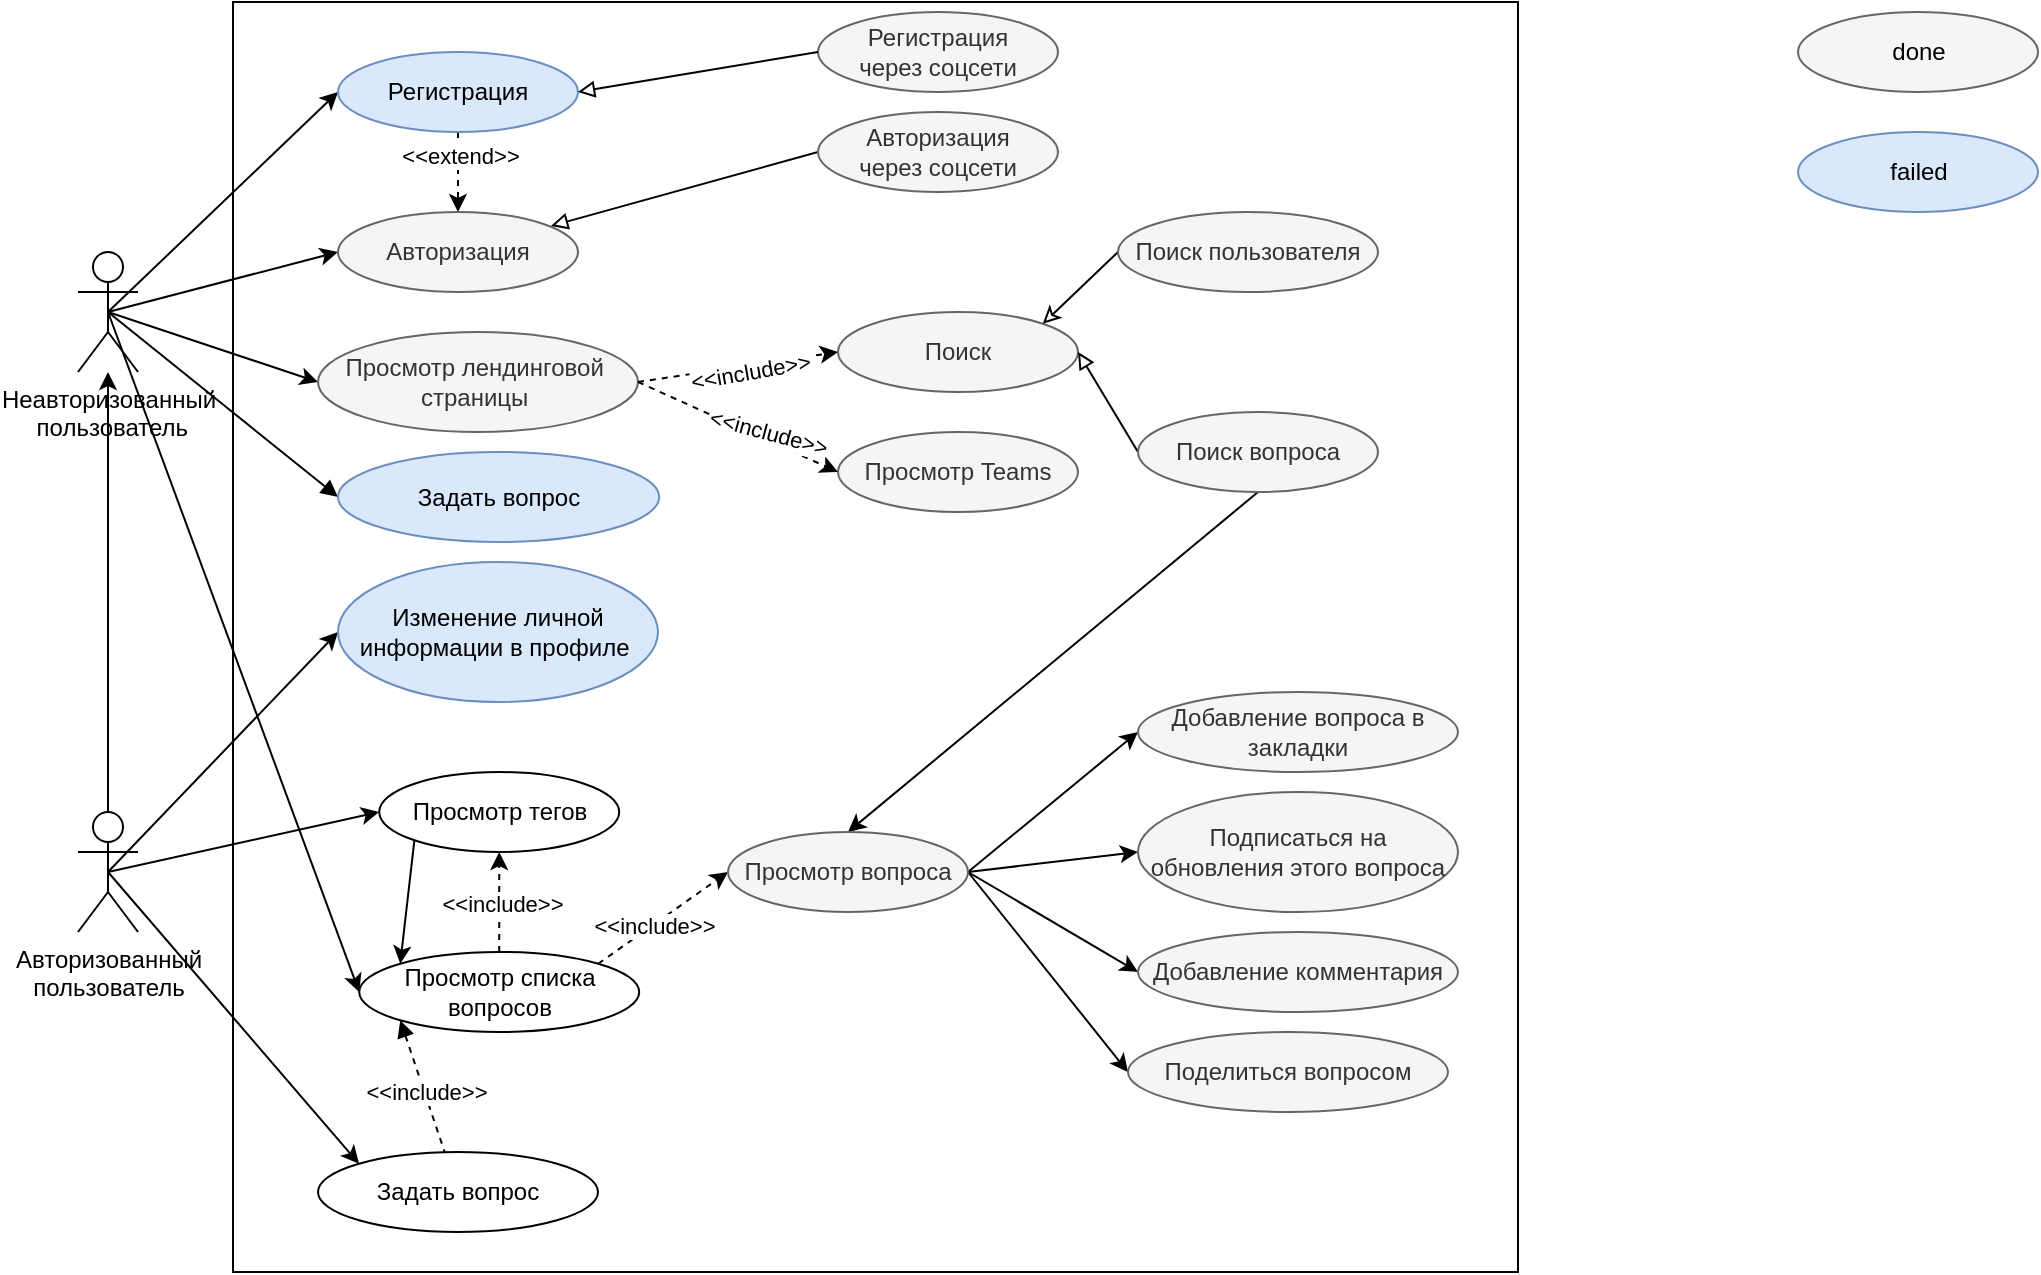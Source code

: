 <mxfile version="13.7.9" type="embed" pages="2"><diagram id="sjHFSZAq-qD-e2AMmJLt" name="stackoverflow"><mxGraphModel dx="974" dy="453" grid="1" gridSize="10" guides="1" tooltips="1" connect="1" arrows="1" fold="1" page="1" pageScale="1" pageWidth="827" pageHeight="1169" math="0" shadow="0"><root><mxCell id="0"/><mxCell id="1" parent="0"/><mxCell id="4POMTwVUu1c4IAqobImk-89" value="" style="rounded=0;whiteSpace=wrap;html=1;fontColor=#000000;" parent="1" vertex="1"><mxGeometry x="137.5" y="15" width="642.5" height="635" as="geometry"/></mxCell><mxCell id="4POMTwVUu1c4IAqobImk-11" style="rounded=0;orthogonalLoop=1;jettySize=auto;html=1;exitX=0.5;exitY=0.5;exitDx=0;exitDy=0;exitPerimeter=0;entryX=0;entryY=0.5;entryDx=0;entryDy=0;endArrow=classic;endFill=1;" parent="1" source="4POMTwVUu1c4IAqobImk-1" target="4POMTwVUu1c4IAqobImk-6" edge="1"><mxGeometry relative="1" as="geometry"/></mxCell><mxCell id="4POMTwVUu1c4IAqobImk-18" style="edgeStyle=none;rounded=0;orthogonalLoop=1;jettySize=auto;html=1;exitX=0.5;exitY=0.5;exitDx=0;exitDy=0;exitPerimeter=0;entryX=0;entryY=0.5;entryDx=0;entryDy=0;endArrow=classic;endFill=1;" parent="1" source="4POMTwVUu1c4IAqobImk-1" target="4POMTwVUu1c4IAqobImk-12" edge="1"><mxGeometry relative="1" as="geometry"/></mxCell><mxCell id="4POMTwVUu1c4IAqobImk-28" style="edgeStyle=none;rounded=0;orthogonalLoop=1;jettySize=auto;html=1;exitX=0.5;exitY=0.5;exitDx=0;exitDy=0;exitPerimeter=0;entryX=0;entryY=0.5;entryDx=0;entryDy=0;endArrow=classic;endFill=1;" parent="1" source="4POMTwVUu1c4IAqobImk-1" target="4POMTwVUu1c4IAqobImk-19" edge="1"><mxGeometry relative="1" as="geometry"/></mxCell><mxCell id="4POMTwVUu1c4IAqobImk-81" style="edgeStyle=none;rounded=0;orthogonalLoop=1;jettySize=auto;html=1;exitX=0.5;exitY=0.5;exitDx=0;exitDy=0;exitPerimeter=0;entryX=0;entryY=0.5;entryDx=0;entryDy=0;endArrow=block;endFill=1;fontColor=#000000;" parent="1" source="4POMTwVUu1c4IAqobImk-1" target="4POMTwVUu1c4IAqobImk-80" edge="1"><mxGeometry relative="1" as="geometry"/></mxCell><mxCell id="4POMTwVUu1c4IAqobImk-83" style="edgeStyle=none;rounded=0;orthogonalLoop=1;jettySize=auto;html=1;exitX=0.5;exitY=0.5;exitDx=0;exitDy=0;exitPerimeter=0;entryX=0;entryY=0.5;entryDx=0;entryDy=0;startArrow=none;startFill=0;endArrow=classic;endFill=1;fontColor=#000000;" parent="1" source="4POMTwVUu1c4IAqobImk-1" target="4POMTwVUu1c4IAqobImk-58" edge="1"><mxGeometry relative="1" as="geometry"/></mxCell><mxCell id="4POMTwVUu1c4IAqobImk-1" value="Неавторизованный&lt;br&gt;&amp;nbsp;пользователь" style="shape=umlActor;verticalLabelPosition=bottom;verticalAlign=top;html=1;outlineConnect=0;" parent="1" vertex="1"><mxGeometry x="60" y="140" width="30" height="60" as="geometry"/></mxCell><mxCell id="4POMTwVUu1c4IAqobImk-16" style="edgeStyle=none;rounded=0;orthogonalLoop=1;jettySize=auto;html=1;exitX=0.5;exitY=0;exitDx=0;exitDy=0;exitPerimeter=0;endArrow=classic;endFill=1;" parent="1" source="4POMTwVUu1c4IAqobImk-5" target="4POMTwVUu1c4IAqobImk-1" edge="1"><mxGeometry relative="1" as="geometry"/></mxCell><mxCell id="4POMTwVUu1c4IAqobImk-29" style="edgeStyle=none;rounded=0;orthogonalLoop=1;jettySize=auto;html=1;exitX=0.5;exitY=0.5;exitDx=0;exitDy=0;exitPerimeter=0;entryX=0;entryY=0.5;entryDx=0;entryDy=0;endArrow=classic;endFill=1;" parent="1" source="4POMTwVUu1c4IAqobImk-5" target="4POMTwVUu1c4IAqobImk-17" edge="1"><mxGeometry relative="1" as="geometry"/></mxCell><mxCell id="4POMTwVUu1c4IAqobImk-60" style="edgeStyle=none;rounded=0;orthogonalLoop=1;jettySize=auto;html=1;exitX=0.5;exitY=0.5;exitDx=0;exitDy=0;exitPerimeter=0;entryX=0;entryY=0.5;entryDx=0;entryDy=0;endArrow=classic;endFill=1;fontColor=#000000;" parent="1" source="4POMTwVUu1c4IAqobImk-5" target="4POMTwVUu1c4IAqobImk-59" edge="1"><mxGeometry relative="1" as="geometry"/></mxCell><mxCell id="4POMTwVUu1c4IAqobImk-87" style="edgeStyle=none;rounded=0;orthogonalLoop=1;jettySize=auto;html=1;exitX=0.5;exitY=0.5;exitDx=0;exitDy=0;exitPerimeter=0;entryX=0;entryY=0;entryDx=0;entryDy=0;startArrow=none;startFill=0;endArrow=classic;endFill=1;fontColor=#000000;" parent="1" source="4POMTwVUu1c4IAqobImk-5" target="4POMTwVUu1c4IAqobImk-84" edge="1"><mxGeometry relative="1" as="geometry"/></mxCell><mxCell id="4POMTwVUu1c4IAqobImk-5" value="Авторизованный&lt;br&gt;пользователь" style="shape=umlActor;verticalLabelPosition=bottom;verticalAlign=top;html=1;outlineConnect=0;" parent="1" vertex="1"><mxGeometry x="60" y="420" width="30" height="60" as="geometry"/></mxCell><mxCell id="4POMTwVUu1c4IAqobImk-76" style="edgeStyle=none;rounded=0;orthogonalLoop=1;jettySize=auto;html=1;exitX=0.5;exitY=1;exitDx=0;exitDy=0;dashed=1;endArrow=classic;endFill=1;fontColor=#000000;" parent="1" source="4POMTwVUu1c4IAqobImk-6" target="4POMTwVUu1c4IAqobImk-12" edge="1"><mxGeometry relative="1" as="geometry"/></mxCell><mxCell id="4POMTwVUu1c4IAqobImk-77" value="&amp;lt;&amp;lt;extend&amp;gt;&amp;gt;" style="edgeLabel;html=1;align=center;verticalAlign=middle;resizable=0;points=[];fontColor=#000000;" parent="4POMTwVUu1c4IAqobImk-76" vertex="1" connectable="0"><mxGeometry x="-0.4" y="1" relative="1" as="geometry"><mxPoint as="offset"/></mxGeometry></mxCell><mxCell id="4POMTwVUu1c4IAqobImk-6" value="Регистрация" style="ellipse;whiteSpace=wrap;html=1;fillColor=#dae8fc;strokeColor=#6c8ebf;" parent="1" vertex="1"><mxGeometry x="190" y="40" width="120" height="40" as="geometry"/></mxCell><mxCell id="4POMTwVUu1c4IAqobImk-7" value="Регистрация&lt;br&gt;через соцсети" style="ellipse;whiteSpace=wrap;html=1;fillColor=#f5f5f5;strokeColor=#666666;fontColor=#333333;" parent="1" vertex="1"><mxGeometry x="430" y="20" width="120" height="40" as="geometry"/></mxCell><mxCell id="4POMTwVUu1c4IAqobImk-9" value="" style="endArrow=block;html=1;exitX=0;exitY=0.5;exitDx=0;exitDy=0;entryX=1;entryY=0.5;entryDx=0;entryDy=0;endFill=0;" parent="1" source="4POMTwVUu1c4IAqobImk-7" target="4POMTwVUu1c4IAqobImk-6" edge="1"><mxGeometry width="50" height="50" relative="1" as="geometry"><mxPoint x="210" y="190" as="sourcePoint"/><mxPoint x="260" y="140" as="targetPoint"/></mxGeometry></mxCell><mxCell id="4POMTwVUu1c4IAqobImk-12" value="Авторизация" style="ellipse;whiteSpace=wrap;html=1;fillColor=#f5f5f5;strokeColor=#666666;fontColor=#333333;" parent="1" vertex="1"><mxGeometry x="190" y="120" width="120" height="40" as="geometry"/></mxCell><mxCell id="4POMTwVUu1c4IAqobImk-17" value="Изменение личной информации в профиле&amp;nbsp;" style="ellipse;whiteSpace=wrap;html=1;fillColor=#dae8fc;strokeColor=#6c8ebf;" parent="1" vertex="1"><mxGeometry x="190" y="295" width="160" height="70" as="geometry"/></mxCell><mxCell id="4POMTwVUu1c4IAqobImk-19" value="Просмотр лендинговой&amp;nbsp; страницы&amp;nbsp;" style="ellipse;whiteSpace=wrap;html=1;fillColor=#f5f5f5;strokeColor=#666666;fontColor=#333333;" parent="1" vertex="1"><mxGeometry x="180" y="180" width="160" height="50" as="geometry"/></mxCell><mxCell id="4POMTwVUu1c4IAqobImk-21" value="Поиск" style="ellipse;whiteSpace=wrap;html=1;fillColor=#f5f5f5;strokeColor=#666666;fontColor=#333333;" parent="1" vertex="1"><mxGeometry x="440" y="170" width="120" height="40" as="geometry"/></mxCell><mxCell id="4POMTwVUu1c4IAqobImk-22" value="Просмотр Teams" style="ellipse;whiteSpace=wrap;html=1;fillColor=#f5f5f5;strokeColor=#666666;fontColor=#333333;" parent="1" vertex="1"><mxGeometry x="440" y="230" width="120" height="40" as="geometry"/></mxCell><mxCell id="4POMTwVUu1c4IAqobImk-23" value="" style="endArrow=classic;html=1;exitX=1;exitY=0.5;exitDx=0;exitDy=0;entryX=0;entryY=0.5;entryDx=0;entryDy=0;dashed=1;" parent="1" source="4POMTwVUu1c4IAqobImk-19" target="4POMTwVUu1c4IAqobImk-21" edge="1"><mxGeometry width="50" height="50" relative="1" as="geometry"><mxPoint x="450.0" y="140" as="sourcePoint"/><mxPoint x="320.0" y="150" as="targetPoint"/></mxGeometry></mxCell><mxCell id="4POMTwVUu1c4IAqobImk-24" value="&amp;lt;&amp;lt;include&amp;gt;&amp;gt;" style="edgeLabel;html=1;align=center;verticalAlign=middle;resizable=0;points=[];rotation=-10;" parent="4POMTwVUu1c4IAqobImk-23" vertex="1" connectable="0"><mxGeometry x="0.241" y="-1" relative="1" as="geometry"><mxPoint x="-6.67" y="3.28" as="offset"/></mxGeometry></mxCell><mxCell id="4POMTwVUu1c4IAqobImk-26" value="" style="endArrow=classic;html=1;exitX=1;exitY=0.5;exitDx=0;exitDy=0;entryX=0;entryY=0.5;entryDx=0;entryDy=0;dashed=1;" parent="1" source="4POMTwVUu1c4IAqobImk-19" target="4POMTwVUu1c4IAqobImk-22" edge="1"><mxGeometry width="50" height="50" relative="1" as="geometry"><mxPoint x="350" y="215" as="sourcePoint"/><mxPoint x="490.0" y="200" as="targetPoint"/></mxGeometry></mxCell><mxCell id="4POMTwVUu1c4IAqobImk-27" value="&amp;lt;&amp;lt;include&amp;gt;&amp;gt;" style="edgeLabel;html=1;align=center;verticalAlign=middle;resizable=0;points=[];rotation=15;" parent="4POMTwVUu1c4IAqobImk-26" vertex="1" connectable="0"><mxGeometry x="0.241" y="-1" relative="1" as="geometry"><mxPoint x="2.94" y="-4.03" as="offset"/></mxGeometry></mxCell><mxCell id="4POMTwVUu1c4IAqobImk-39" style="edgeStyle=none;rounded=0;orthogonalLoop=1;jettySize=auto;html=1;entryX=0;entryY=0.5;entryDx=0;entryDy=0;endArrow=none;endFill=0;startArrow=block;startFill=0;exitX=1;exitY=0.5;exitDx=0;exitDy=0;" parent="1" source="4POMTwVUu1c4IAqobImk-21" target="4POMTwVUu1c4IAqobImk-36" edge="1"><mxGeometry relative="1" as="geometry"/></mxCell><mxCell id="J-CWVcGuPWgBzy9MHYu1-3" style="edgeStyle=none;rounded=0;orthogonalLoop=1;jettySize=auto;html=1;exitX=0.5;exitY=1;exitDx=0;exitDy=0;entryX=0.5;entryY=0;entryDx=0;entryDy=0;" parent="1" source="4POMTwVUu1c4IAqobImk-36" target="4POMTwVUu1c4IAqobImk-64" edge="1"><mxGeometry relative="1" as="geometry"/></mxCell><mxCell id="4POMTwVUu1c4IAqobImk-36" value="Поиск вопроса" style="ellipse;whiteSpace=wrap;html=1;fillColor=#f5f5f5;strokeColor=#666666;fontColor=#333333;" parent="1" vertex="1"><mxGeometry x="590" y="220" width="120" height="40" as="geometry"/></mxCell><mxCell id="4POMTwVUu1c4IAqobImk-62" style="edgeStyle=none;rounded=0;orthogonalLoop=1;jettySize=auto;html=1;exitX=0.5;exitY=0;exitDx=0;exitDy=0;entryX=0.5;entryY=1;entryDx=0;entryDy=0;endArrow=classic;endFill=1;fontColor=#000000;dashed=1;" parent="1" source="4POMTwVUu1c4IAqobImk-58" target="4POMTwVUu1c4IAqobImk-59" edge="1"><mxGeometry relative="1" as="geometry"/></mxCell><mxCell id="4POMTwVUu1c4IAqobImk-63" value="&amp;lt;&amp;lt;include&amp;gt;&amp;gt;" style="edgeLabel;html=1;align=center;verticalAlign=middle;resizable=0;points=[];fontColor=#000000;" parent="4POMTwVUu1c4IAqobImk-62" vertex="1" connectable="0"><mxGeometry x="-0.025" y="-1" relative="1" as="geometry"><mxPoint as="offset"/></mxGeometry></mxCell><mxCell id="4POMTwVUu1c4IAqobImk-66" style="edgeStyle=none;rounded=0;orthogonalLoop=1;jettySize=auto;html=1;exitX=1;exitY=0;exitDx=0;exitDy=0;entryX=0;entryY=0.5;entryDx=0;entryDy=0;dashed=1;endArrow=classic;endFill=1;fontColor=#000000;" parent="1" source="4POMTwVUu1c4IAqobImk-58" target="4POMTwVUu1c4IAqobImk-64" edge="1"><mxGeometry relative="1" as="geometry"><mxPoint x="395.0" y="360" as="targetPoint"/></mxGeometry></mxCell><mxCell id="4POMTwVUu1c4IAqobImk-67" value="&amp;lt;&amp;lt;include&amp;gt;&amp;gt;" style="edgeLabel;html=1;align=center;verticalAlign=middle;resizable=0;points=[];fontColor=#000000;" parent="4POMTwVUu1c4IAqobImk-66" vertex="1" connectable="0"><mxGeometry x="-0.131" y="-1" relative="1" as="geometry"><mxPoint x="-1" as="offset"/></mxGeometry></mxCell><mxCell id="4POMTwVUu1c4IAqobImk-85" style="edgeStyle=none;rounded=0;orthogonalLoop=1;jettySize=auto;html=1;exitX=0;exitY=1;exitDx=0;exitDy=0;startArrow=block;startFill=1;endArrow=none;endFill=0;fontColor=#000000;dashed=1;" parent="1" source="4POMTwVUu1c4IAqobImk-58" target="4POMTwVUu1c4IAqobImk-84" edge="1"><mxGeometry relative="1" as="geometry"/></mxCell><mxCell id="4POMTwVUu1c4IAqobImk-86" value="&amp;lt;&amp;lt;include&amp;gt;&amp;gt;" style="edgeLabel;html=1;align=center;verticalAlign=middle;resizable=0;points=[];fontColor=#000000;" parent="4POMTwVUu1c4IAqobImk-85" vertex="1" connectable="0"><mxGeometry x="0.095" relative="1" as="geometry"><mxPoint as="offset"/></mxGeometry></mxCell><mxCell id="4POMTwVUu1c4IAqobImk-58" value="Просмотр списка вопросов" style="ellipse;whiteSpace=wrap;html=1;" parent="1" vertex="1"><mxGeometry x="200.61" y="490" width="140" height="40" as="geometry"/></mxCell><mxCell id="4POMTwVUu1c4IAqobImk-79" style="edgeStyle=none;rounded=0;orthogonalLoop=1;jettySize=auto;html=1;exitX=0;exitY=1;exitDx=0;exitDy=0;entryX=0;entryY=0;entryDx=0;entryDy=0;endArrow=classic;endFill=1;fontColor=#000000;" parent="1" source="4POMTwVUu1c4IAqobImk-59" target="4POMTwVUu1c4IAqobImk-58" edge="1"><mxGeometry relative="1" as="geometry"/></mxCell><mxCell id="4POMTwVUu1c4IAqobImk-59" value="Просмотр тегов" style="ellipse;whiteSpace=wrap;html=1;" parent="1" vertex="1"><mxGeometry x="210.61" y="400" width="120" height="40" as="geometry"/></mxCell><mxCell id="4POMTwVUu1c4IAqobImk-73" style="edgeStyle=none;rounded=0;orthogonalLoop=1;jettySize=auto;html=1;exitX=1;exitY=0.5;exitDx=0;exitDy=0;entryX=0;entryY=0.5;entryDx=0;entryDy=0;endArrow=classic;endFill=1;fontColor=#000000;" parent="1" source="4POMTwVUu1c4IAqobImk-64" target="4POMTwVUu1c4IAqobImk-69" edge="1"><mxGeometry relative="1" as="geometry"/></mxCell><mxCell id="4POMTwVUu1c4IAqobImk-74" style="edgeStyle=none;rounded=0;orthogonalLoop=1;jettySize=auto;html=1;exitX=1;exitY=0.5;exitDx=0;exitDy=0;entryX=0;entryY=0.5;entryDx=0;entryDy=0;endArrow=classic;endFill=1;fontColor=#000000;" parent="1" source="4POMTwVUu1c4IAqobImk-64" target="4POMTwVUu1c4IAqobImk-70" edge="1"><mxGeometry relative="1" as="geometry"/></mxCell><mxCell id="4POMTwVUu1c4IAqobImk-75" style="edgeStyle=none;rounded=0;orthogonalLoop=1;jettySize=auto;html=1;exitX=1;exitY=0.5;exitDx=0;exitDy=0;entryX=0;entryY=0.5;entryDx=0;entryDy=0;endArrow=classic;endFill=1;fontColor=#000000;" parent="1" source="4POMTwVUu1c4IAqobImk-64" target="4POMTwVUu1c4IAqobImk-72" edge="1"><mxGeometry relative="1" as="geometry"/></mxCell><mxCell id="J-CWVcGuPWgBzy9MHYu1-2" style="rounded=0;orthogonalLoop=1;jettySize=auto;html=1;exitX=1;exitY=0.5;exitDx=0;exitDy=0;entryX=0;entryY=0.5;entryDx=0;entryDy=0;" parent="1" source="4POMTwVUu1c4IAqobImk-64" target="J-CWVcGuPWgBzy9MHYu1-1" edge="1"><mxGeometry relative="1" as="geometry"/></mxCell><mxCell id="4POMTwVUu1c4IAqobImk-64" value="Просмотр вопроса" style="ellipse;whiteSpace=wrap;html=1;fillColor=#f5f5f5;strokeColor=#666666;fontColor=#333333;" parent="1" vertex="1"><mxGeometry x="385" y="430" width="120" height="40" as="geometry"/></mxCell><mxCell id="4POMTwVUu1c4IAqobImk-69" value="Добавление вопроса в закладки" style="ellipse;whiteSpace=wrap;html=1;fillColor=#f5f5f5;strokeColor=#666666;fontColor=#333333;" parent="1" vertex="1"><mxGeometry x="590" y="360" width="160" height="40" as="geometry"/></mxCell><mxCell id="4POMTwVUu1c4IAqobImk-70" value="Подписаться на обновления этого вопроса" style="ellipse;whiteSpace=wrap;html=1;fillColor=#f5f5f5;strokeColor=#666666;fontColor=#333333;" parent="1" vertex="1"><mxGeometry x="590" y="410" width="160" height="60" as="geometry"/></mxCell><mxCell id="4POMTwVUu1c4IAqobImk-72" value="Добавление комментария" style="ellipse;whiteSpace=wrap;html=1;strokeColor=#666666;fillColor=#f5f5f5;fontColor=#333333;" parent="1" vertex="1"><mxGeometry x="590" y="480" width="160" height="40" as="geometry"/></mxCell><mxCell id="4POMTwVUu1c4IAqobImk-80" value="Задать вопрос" style="ellipse;whiteSpace=wrap;html=1;fillColor=#dae8fc;strokeColor=#6c8ebf;" parent="1" vertex="1"><mxGeometry x="190" y="240" width="160.61" height="45" as="geometry"/></mxCell><mxCell id="4POMTwVUu1c4IAqobImk-84" value="Задать вопрос" style="ellipse;whiteSpace=wrap;html=1;" parent="1" vertex="1"><mxGeometry x="180" y="590" width="140" height="40" as="geometry"/></mxCell><mxCell id="kNwSGlWI6EoEnuLgUwLV-2" style="rounded=0;orthogonalLoop=1;jettySize=auto;html=1;exitX=0;exitY=0.5;exitDx=0;exitDy=0;entryX=0.888;entryY=0.174;entryDx=0;entryDy=0;entryPerimeter=0;startArrow=none;startFill=0;endArrow=block;endFill=0;" parent="1" source="kNwSGlWI6EoEnuLgUwLV-1" target="4POMTwVUu1c4IAqobImk-12" edge="1"><mxGeometry relative="1" as="geometry"/></mxCell><mxCell id="kNwSGlWI6EoEnuLgUwLV-1" value="Авторизация&lt;br&gt;через соцсети" style="ellipse;whiteSpace=wrap;html=1;fillColor=#f5f5f5;strokeColor=#666666;fontColor=#333333;" parent="1" vertex="1"><mxGeometry x="430" y="70" width="120" height="40" as="geometry"/></mxCell><mxCell id="kNwSGlWI6EoEnuLgUwLV-5" style="edgeStyle=none;rounded=0;orthogonalLoop=1;jettySize=auto;html=1;exitX=0;exitY=0.5;exitDx=0;exitDy=0;entryX=1;entryY=0;entryDx=0;entryDy=0;startArrow=none;startFill=0;endArrow=classic;endFill=0;" parent="1" source="kNwSGlWI6EoEnuLgUwLV-4" target="4POMTwVUu1c4IAqobImk-21" edge="1"><mxGeometry relative="1" as="geometry"/></mxCell><mxCell id="kNwSGlWI6EoEnuLgUwLV-4" value="Поиск пользователя" style="ellipse;whiteSpace=wrap;html=1;fillColor=#f5f5f5;strokeColor=#666666;fontColor=#333333;" parent="1" vertex="1"><mxGeometry x="580" y="120" width="130" height="40" as="geometry"/></mxCell><mxCell id="memHnsQBEg1RkqpKRjYS-1" value="" style="ellipse;whiteSpace=wrap;html=1;fillColor=#f5f5f5;strokeColor=#666666;fontColor=#333333;" parent="1" vertex="1"><mxGeometry x="920" y="20" width="120" height="40" as="geometry"/></mxCell><mxCell id="memHnsQBEg1RkqpKRjYS-4" value="" style="ellipse;whiteSpace=wrap;html=1;fillColor=#dae8fc;strokeColor=#6c8ebf;" parent="1" vertex="1"><mxGeometry x="920" y="80" width="120" height="40" as="geometry"/></mxCell><mxCell id="memHnsQBEg1RkqpKRjYS-5" value="done" style="text;html=1;align=center;verticalAlign=middle;resizable=0;points=[];autosize=1;" parent="1" vertex="1"><mxGeometry x="960" y="30" width="40" height="20" as="geometry"/></mxCell><mxCell id="memHnsQBEg1RkqpKRjYS-6" value="failed" style="text;html=1;align=center;verticalAlign=middle;resizable=0;points=[];autosize=1;" parent="1" vertex="1"><mxGeometry x="960" y="90" width="40" height="20" as="geometry"/></mxCell><mxCell id="J-CWVcGuPWgBzy9MHYu1-1" value="Поделиться вопросом" style="ellipse;whiteSpace=wrap;html=1;fillColor=#f5f5f5;strokeColor=#666666;fontColor=#333333;" parent="1" vertex="1"><mxGeometry x="585" y="530" width="160" height="40" as="geometry"/></mxCell></root></mxGraphModel></diagram><diagram name="booking" id="FFCg5jETaVW25En7gltQ"><mxGraphModel dx="720" dy="585" grid="1" gridSize="10" guides="1" tooltips="1" connect="1" arrows="1" fold="1" page="1" pageScale="1" pageWidth="827" pageHeight="1169" math="0" shadow="0"><root><mxCell id="xoJYTR2tFOuBfvwNBBHp-0"/><mxCell id="xoJYTR2tFOuBfvwNBBHp-1" parent="xoJYTR2tFOuBfvwNBBHp-0"/><mxCell id="xoJYTR2tFOuBfvwNBBHp-91" value="" style="rounded=0;whiteSpace=wrap;html=1;" parent="xoJYTR2tFOuBfvwNBBHp-1" vertex="1"><mxGeometry x="170" y="30" width="800" height="520" as="geometry"/></mxCell><mxCell id="xoJYTR2tFOuBfvwNBBHp-3" style="rounded=0;orthogonalLoop=1;jettySize=auto;html=1;exitX=0.5;exitY=0.5;exitDx=0;exitDy=0;exitPerimeter=0;entryX=0;entryY=0.5;entryDx=0;entryDy=0;endArrow=classic;endFill=1;" parent="xoJYTR2tFOuBfvwNBBHp-1" source="xoJYTR2tFOuBfvwNBBHp-8" target="xoJYTR2tFOuBfvwNBBHp-16" edge="1"><mxGeometry relative="1" as="geometry"/></mxCell><mxCell id="xoJYTR2tFOuBfvwNBBHp-4" style="edgeStyle=none;rounded=0;orthogonalLoop=1;jettySize=auto;html=1;exitX=0.5;exitY=0.5;exitDx=0;exitDy=0;exitPerimeter=0;entryX=0;entryY=0.5;entryDx=0;entryDy=0;endArrow=classic;endFill=1;" parent="xoJYTR2tFOuBfvwNBBHp-1" source="xoJYTR2tFOuBfvwNBBHp-8" target="xoJYTR2tFOuBfvwNBBHp-20" edge="1"><mxGeometry relative="1" as="geometry"/></mxCell><mxCell id="xoJYTR2tFOuBfvwNBBHp-5" style="edgeStyle=none;rounded=0;orthogonalLoop=1;jettySize=auto;html=1;exitX=0.5;exitY=0.5;exitDx=0;exitDy=0;exitPerimeter=0;entryX=0;entryY=0.5;entryDx=0;entryDy=0;endArrow=classic;endFill=1;" parent="xoJYTR2tFOuBfvwNBBHp-1" source="xoJYTR2tFOuBfvwNBBHp-8" target="xoJYTR2tFOuBfvwNBBHp-23" edge="1"><mxGeometry relative="1" as="geometry"/></mxCell><mxCell id="xoJYTR2tFOuBfvwNBBHp-8" value="Неавторизованный&lt;br&gt;&amp;nbsp;пользователь" style="shape=umlActor;verticalLabelPosition=bottom;verticalAlign=top;html=1;outlineConnect=0;" parent="xoJYTR2tFOuBfvwNBBHp-1" vertex="1"><mxGeometry x="60" y="140" width="30" height="60" as="geometry"/></mxCell><mxCell id="xoJYTR2tFOuBfvwNBBHp-9" style="edgeStyle=none;rounded=0;orthogonalLoop=1;jettySize=auto;html=1;exitX=0.5;exitY=0;exitDx=0;exitDy=0;exitPerimeter=0;endArrow=classic;endFill=1;" parent="xoJYTR2tFOuBfvwNBBHp-1" source="xoJYTR2tFOuBfvwNBBHp-13" target="xoJYTR2tFOuBfvwNBBHp-8" edge="1"><mxGeometry relative="1" as="geometry"/></mxCell><mxCell id="xoJYTR2tFOuBfvwNBBHp-10" style="edgeStyle=none;rounded=0;orthogonalLoop=1;jettySize=auto;html=1;exitX=0.5;exitY=0.5;exitDx=0;exitDy=0;exitPerimeter=0;entryX=0;entryY=0.5;entryDx=0;entryDy=0;endArrow=classic;endFill=1;" parent="xoJYTR2tFOuBfvwNBBHp-1" source="xoJYTR2tFOuBfvwNBBHp-13" target="xoJYTR2tFOuBfvwNBBHp-22" edge="1"><mxGeometry relative="1" as="geometry"/></mxCell><mxCell id="xoJYTR2tFOuBfvwNBBHp-11" style="edgeStyle=none;rounded=0;orthogonalLoop=1;jettySize=auto;html=1;exitX=0.5;exitY=0.5;exitDx=0;exitDy=0;exitPerimeter=0;entryX=0;entryY=0.5;entryDx=0;entryDy=0;endArrow=classic;endFill=1;fontColor=#000000;" parent="xoJYTR2tFOuBfvwNBBHp-1" source="xoJYTR2tFOuBfvwNBBHp-13" target="xoJYTR2tFOuBfvwNBBHp-50" edge="1"><mxGeometry relative="1" as="geometry"/></mxCell><mxCell id="xoJYTR2tFOuBfvwNBBHp-13" value="Авторизованный&lt;br&gt;пользователь" style="shape=umlActor;verticalLabelPosition=bottom;verticalAlign=top;html=1;outlineConnect=0;" parent="xoJYTR2tFOuBfvwNBBHp-1" vertex="1"><mxGeometry x="60" y="420" width="30" height="60" as="geometry"/></mxCell><mxCell id="xoJYTR2tFOuBfvwNBBHp-14" style="edgeStyle=none;rounded=0;orthogonalLoop=1;jettySize=auto;html=1;exitX=0.5;exitY=1;exitDx=0;exitDy=0;dashed=1;endArrow=classic;endFill=1;fontColor=#000000;" parent="xoJYTR2tFOuBfvwNBBHp-1" source="xoJYTR2tFOuBfvwNBBHp-16" target="xoJYTR2tFOuBfvwNBBHp-20" edge="1"><mxGeometry relative="1" as="geometry"/></mxCell><mxCell id="xoJYTR2tFOuBfvwNBBHp-15" value="&amp;lt;&amp;lt;extend&amp;gt;&amp;gt;" style="edgeLabel;html=1;align=center;verticalAlign=middle;resizable=0;points=[];fontColor=#000000;" parent="xoJYTR2tFOuBfvwNBBHp-14" vertex="1" connectable="0"><mxGeometry x="-0.4" y="1" relative="1" as="geometry"><mxPoint as="offset"/></mxGeometry></mxCell><mxCell id="xoJYTR2tFOuBfvwNBBHp-16" value="Регистрация" style="ellipse;whiteSpace=wrap;html=1;" parent="xoJYTR2tFOuBfvwNBBHp-1" vertex="1"><mxGeometry x="190" y="90" width="120" height="40" as="geometry"/></mxCell><mxCell id="xoJYTR2tFOuBfvwNBBHp-17" value="Регистрация&lt;br&gt;через соцсети" style="ellipse;whiteSpace=wrap;html=1;" parent="xoJYTR2tFOuBfvwNBBHp-1" vertex="1"><mxGeometry x="430" y="60" width="120" height="40" as="geometry"/></mxCell><mxCell id="xoJYTR2tFOuBfvwNBBHp-18" value="" style="endArrow=block;html=1;exitX=0;exitY=0.5;exitDx=0;exitDy=0;entryX=1;entryY=0.5;entryDx=0;entryDy=0;endFill=0;" parent="xoJYTR2tFOuBfvwNBBHp-1" source="xoJYTR2tFOuBfvwNBBHp-17" target="xoJYTR2tFOuBfvwNBBHp-16" edge="1"><mxGeometry width="50" height="50" relative="1" as="geometry"><mxPoint x="210" y="240" as="sourcePoint"/><mxPoint x="260" y="190" as="targetPoint"/></mxGeometry></mxCell><mxCell id="xoJYTR2tFOuBfvwNBBHp-19" style="edgeStyle=none;rounded=0;orthogonalLoop=1;jettySize=auto;html=1;exitX=1;exitY=0.5;exitDx=0;exitDy=0;endArrow=none;endFill=0;fontColor=#000000;" parent="xoJYTR2tFOuBfvwNBBHp-1" source="xoJYTR2tFOuBfvwNBBHp-20" target="xoJYTR2tFOuBfvwNBBHp-21" edge="1"><mxGeometry relative="1" as="geometry"/></mxCell><mxCell id="xoJYTR2tFOuBfvwNBBHp-20" value="Авторизация" style="ellipse;whiteSpace=wrap;html=1;" parent="xoJYTR2tFOuBfvwNBBHp-1" vertex="1"><mxGeometry x="190" y="170" width="120" height="40" as="geometry"/></mxCell><mxCell id="xoJYTR2tFOuBfvwNBBHp-21" value="Восстановление пароля" style="ellipse;whiteSpace=wrap;html=1;" parent="xoJYTR2tFOuBfvwNBBHp-1" vertex="1"><mxGeometry x="440" y="160" width="120" height="40" as="geometry"/></mxCell><mxCell id="xoJYTR2tFOuBfvwNBBHp-22" value="Изменение личной информации в профиле&amp;nbsp;" style="ellipse;whiteSpace=wrap;html=1;" parent="xoJYTR2tFOuBfvwNBBHp-1" vertex="1"><mxGeometry x="190" y="370" width="160" height="70" as="geometry"/></mxCell><mxCell id="xoJYTR2tFOuBfvwNBBHp-69" style="edgeStyle=none;rounded=0;orthogonalLoop=1;jettySize=auto;html=1;exitX=1;exitY=0.5;exitDx=0;exitDy=0;entryX=0;entryY=0;entryDx=0;entryDy=0;startArrow=none;startFill=0;endArrow=classic;endFill=1;" parent="xoJYTR2tFOuBfvwNBBHp-1" source="xoJYTR2tFOuBfvwNBBHp-23" target="xoJYTR2tFOuBfvwNBBHp-68" edge="1"><mxGeometry relative="1" as="geometry"/></mxCell><mxCell id="xoJYTR2tFOuBfvwNBBHp-71" style="edgeStyle=none;rounded=0;orthogonalLoop=1;jettySize=auto;html=1;exitX=1;exitY=0.5;exitDx=0;exitDy=0;entryX=0;entryY=0;entryDx=0;entryDy=0;startArrow=none;startFill=0;endArrow=classic;endFill=1;" parent="xoJYTR2tFOuBfvwNBBHp-1" source="xoJYTR2tFOuBfvwNBBHp-23" target="xoJYTR2tFOuBfvwNBBHp-70" edge="1"><mxGeometry relative="1" as="geometry"/></mxCell><mxCell id="xoJYTR2tFOuBfvwNBBHp-23" value="Просмотр основной страницы" style="ellipse;whiteSpace=wrap;html=1;" parent="xoJYTR2tFOuBfvwNBBHp-1" vertex="1"><mxGeometry x="180" y="230" width="160" height="50" as="geometry"/></mxCell><mxCell id="xoJYTR2tFOuBfvwNBBHp-76" style="edgeStyle=none;rounded=0;orthogonalLoop=1;jettySize=auto;html=1;exitX=1;exitY=0.5;exitDx=0;exitDy=0;entryX=0;entryY=0.5;entryDx=0;entryDy=0;startArrow=none;startFill=0;endArrow=classic;endFill=1;" parent="xoJYTR2tFOuBfvwNBBHp-1" source="xoJYTR2tFOuBfvwNBBHp-24" target="xoJYTR2tFOuBfvwNBBHp-75" edge="1"><mxGeometry relative="1" as="geometry"/></mxCell><mxCell id="xoJYTR2tFOuBfvwNBBHp-24" value="Поиск жилья" style="ellipse;whiteSpace=wrap;html=1;" parent="xoJYTR2tFOuBfvwNBBHp-1" vertex="1"><mxGeometry x="440" y="220" width="120" height="40" as="geometry"/></mxCell><mxCell id="xoJYTR2tFOuBfvwNBBHp-26" value="" style="endArrow=classic;html=1;exitX=1;exitY=0.5;exitDx=0;exitDy=0;entryX=0;entryY=0.5;entryDx=0;entryDy=0;" parent="xoJYTR2tFOuBfvwNBBHp-1" source="xoJYTR2tFOuBfvwNBBHp-23" target="xoJYTR2tFOuBfvwNBBHp-24" edge="1"><mxGeometry width="50" height="50" relative="1" as="geometry"><mxPoint x="450.0" y="190" as="sourcePoint"/><mxPoint x="320.0" y="200" as="targetPoint"/></mxGeometry></mxCell><mxCell id="xoJYTR2tFOuBfvwNBBHp-28" value="" style="endArrow=classic;html=1;exitX=1;exitY=0.5;exitDx=0;exitDy=0;entryX=0;entryY=0.5;entryDx=0;entryDy=0;" parent="xoJYTR2tFOuBfvwNBBHp-1" source="xoJYTR2tFOuBfvwNBBHp-23" edge="1"><mxGeometry width="50" height="50" relative="1" as="geometry"><mxPoint x="350" y="265" as="sourcePoint"/><mxPoint x="440" y="300" as="targetPoint"/></mxGeometry></mxCell><mxCell id="xoJYTR2tFOuBfvwNBBHp-38" style="edgeStyle=none;rounded=0;orthogonalLoop=1;jettySize=auto;html=1;exitX=0;exitY=0.5;exitDx=0;exitDy=0;entryX=0.935;entryY=0.285;entryDx=0;entryDy=0;endArrow=block;endFill=0;fontColor=#FF0000;entryPerimeter=0;" parent="xoJYTR2tFOuBfvwNBBHp-1" source="xoJYTR2tFOuBfvwNBBHp-41" target="xoJYTR2tFOuBfvwNBBHp-24" edge="1"><mxGeometry relative="1" as="geometry"/></mxCell><mxCell id="xoJYTR2tFOuBfvwNBBHp-41" value="Просмотр по фильтрам" style="ellipse;whiteSpace=wrap;html=1;" parent="xoJYTR2tFOuBfvwNBBHp-1" vertex="1"><mxGeometry x="740" y="150" width="160" height="40" as="geometry"/></mxCell><mxCell id="xoJYTR2tFOuBfvwNBBHp-85" style="edgeStyle=none;rounded=0;orthogonalLoop=1;jettySize=auto;html=1;exitX=1;exitY=0.5;exitDx=0;exitDy=0;entryX=0;entryY=1;entryDx=0;entryDy=0;startArrow=none;startFill=0;endArrow=block;endFill=1;" parent="xoJYTR2tFOuBfvwNBBHp-1" source="xoJYTR2tFOuBfvwNBBHp-50" target="xoJYTR2tFOuBfvwNBBHp-84" edge="1"><mxGeometry relative="1" as="geometry"/></mxCell><mxCell id="xoJYTR2tFOuBfvwNBBHp-50" value="Просмотр избранного" style="ellipse;whiteSpace=wrap;html=1;" parent="xoJYTR2tFOuBfvwNBBHp-1" vertex="1"><mxGeometry x="210.61" y="450" width="120" height="40" as="geometry"/></mxCell><mxCell id="xoJYTR2tFOuBfvwNBBHp-60" style="rounded=0;orthogonalLoop=1;jettySize=auto;html=1;exitX=0;exitY=0.5;exitDx=0;exitDy=0;entryX=0.932;entryY=0.214;entryDx=0;entryDy=0;entryPerimeter=0;startArrow=none;startFill=0;endArrow=classic;endFill=0;" parent="xoJYTR2tFOuBfvwNBBHp-1" source="xoJYTR2tFOuBfvwNBBHp-61" target="xoJYTR2tFOuBfvwNBBHp-20" edge="1"><mxGeometry relative="1" as="geometry"/></mxCell><mxCell id="xoJYTR2tFOuBfvwNBBHp-61" value="Авторизация&lt;br&gt;через соцсети" style="ellipse;whiteSpace=wrap;html=1;" parent="xoJYTR2tFOuBfvwNBBHp-1" vertex="1"><mxGeometry x="463.75" y="110" width="120" height="40" as="geometry"/></mxCell><mxCell id="xoJYTR2tFOuBfvwNBBHp-66" style="edgeStyle=none;rounded=0;orthogonalLoop=1;jettySize=auto;html=1;exitX=0;exitY=0.5;exitDx=0;exitDy=0;entryX=1;entryY=0;entryDx=0;entryDy=0;startArrow=none;startFill=0;endArrow=classic;endFill=0;" parent="xoJYTR2tFOuBfvwNBBHp-1" source="xoJYTR2tFOuBfvwNBBHp-65" target="xoJYTR2tFOuBfvwNBBHp-20" edge="1"><mxGeometry relative="1" as="geometry"/></mxCell><mxCell id="xoJYTR2tFOuBfvwNBBHp-65" value="Авторизация&lt;br&gt;через ссылку на почте" style="ellipse;whiteSpace=wrap;html=1;" parent="xoJYTR2tFOuBfvwNBBHp-1" vertex="1"><mxGeometry x="330.61" y="100" width="120" height="40" as="geometry"/></mxCell><mxCell id="xoJYTR2tFOuBfvwNBBHp-67" value="Смена языка" style="ellipse;whiteSpace=wrap;html=1;" parent="xoJYTR2tFOuBfvwNBBHp-1" vertex="1"><mxGeometry x="440" y="270" width="120" height="40" as="geometry"/></mxCell><mxCell id="xoJYTR2tFOuBfvwNBBHp-68" value="Смена валюты" style="ellipse;whiteSpace=wrap;html=1;" parent="xoJYTR2tFOuBfvwNBBHp-1" vertex="1"><mxGeometry x="440" y="320" width="120" height="40" as="geometry"/></mxCell><mxCell id="xoJYTR2tFOuBfvwNBBHp-70" value="Просмотр автомобилей, вариантов досуга, авиабилеты" style="ellipse;whiteSpace=wrap;html=1;" parent="xoJYTR2tFOuBfvwNBBHp-1" vertex="1"><mxGeometry x="440" y="370" width="210" height="60" as="geometry"/></mxCell><mxCell id="xoJYTR2tFOuBfvwNBBHp-73" style="edgeStyle=none;rounded=0;orthogonalLoop=1;jettySize=auto;html=1;exitX=0;exitY=1;exitDx=0;exitDy=0;entryX=1;entryY=0;entryDx=0;entryDy=0;startArrow=none;startFill=0;endArrow=classic;endFill=1;dashed=1;" parent="xoJYTR2tFOuBfvwNBBHp-1" source="xoJYTR2tFOuBfvwNBBHp-72" target="xoJYTR2tFOuBfvwNBBHp-24" edge="1"><mxGeometry relative="1" as="geometry"/></mxCell><mxCell id="xoJYTR2tFOuBfvwNBBHp-74" value="&amp;lt;&amp;lt;include&amp;gt;&amp;gt;" style="edgeLabel;html=1;align=center;verticalAlign=middle;resizable=0;points=[];" parent="xoJYTR2tFOuBfvwNBBHp-73" vertex="1" connectable="0"><mxGeometry x="0.07" relative="1" as="geometry"><mxPoint as="offset"/></mxGeometry></mxCell><mxCell id="xoJYTR2tFOuBfvwNBBHp-72" value="Просмотр по карте" style="ellipse;whiteSpace=wrap;html=1;" parent="xoJYTR2tFOuBfvwNBBHp-1" vertex="1"><mxGeometry x="610" y="140" width="120" height="40" as="geometry"/></mxCell><mxCell id="xoJYTR2tFOuBfvwNBBHp-80" style="edgeStyle=none;rounded=0;orthogonalLoop=1;jettySize=auto;html=1;exitX=1;exitY=0.5;exitDx=0;exitDy=0;entryX=0;entryY=0.5;entryDx=0;entryDy=0;startArrow=none;startFill=0;endArrow=classic;endFill=1;" parent="xoJYTR2tFOuBfvwNBBHp-1" source="xoJYTR2tFOuBfvwNBBHp-75" target="xoJYTR2tFOuBfvwNBBHp-77" edge="1"><mxGeometry relative="1" as="geometry"/></mxCell><mxCell id="xoJYTR2tFOuBfvwNBBHp-81" style="edgeStyle=none;rounded=0;orthogonalLoop=1;jettySize=auto;html=1;exitX=1;exitY=0.5;exitDx=0;exitDy=0;entryX=0;entryY=0.5;entryDx=0;entryDy=0;startArrow=none;startFill=0;endArrow=classic;endFill=1;" parent="xoJYTR2tFOuBfvwNBBHp-1" source="xoJYTR2tFOuBfvwNBBHp-75" target="xoJYTR2tFOuBfvwNBBHp-78" edge="1"><mxGeometry relative="1" as="geometry"/></mxCell><mxCell id="xoJYTR2tFOuBfvwNBBHp-82" style="edgeStyle=none;rounded=0;orthogonalLoop=1;jettySize=auto;html=1;exitX=1;exitY=0.5;exitDx=0;exitDy=0;startArrow=none;startFill=0;endArrow=classic;endFill=1;entryX=0;entryY=0.5;entryDx=0;entryDy=0;" parent="xoJYTR2tFOuBfvwNBBHp-1" source="xoJYTR2tFOuBfvwNBBHp-75" target="xoJYTR2tFOuBfvwNBBHp-79" edge="1"><mxGeometry relative="1" as="geometry"><mxPoint x="843" y="320" as="targetPoint"/></mxGeometry></mxCell><mxCell id="xoJYTR2tFOuBfvwNBBHp-83" style="edgeStyle=none;rounded=0;orthogonalLoop=1;jettySize=auto;html=1;exitX=1;exitY=0.5;exitDx=0;exitDy=0;startArrow=none;startFill=0;endArrow=block;endFill=0;" parent="xoJYTR2tFOuBfvwNBBHp-1" source="xoJYTR2tFOuBfvwNBBHp-75" edge="1"><mxGeometry relative="1" as="geometry"><mxPoint x="830" y="390" as="targetPoint"/></mxGeometry></mxCell><mxCell id="xoJYTR2tFOuBfvwNBBHp-87" value="&amp;lt;&amp;lt;extend&amp;gt;&amp;gt;" style="edgeLabel;html=1;align=center;verticalAlign=middle;resizable=0;points=[];" parent="xoJYTR2tFOuBfvwNBBHp-83" vertex="1" connectable="0"><mxGeometry x="-0.004" y="4" relative="1" as="geometry"><mxPoint x="-1" as="offset"/></mxGeometry></mxCell><mxCell id="xoJYTR2tFOuBfvwNBBHp-75" value="Просмотр варианта" style="ellipse;whiteSpace=wrap;html=1;" parent="xoJYTR2tFOuBfvwNBBHp-1" vertex="1"><mxGeometry x="630" y="220" width="120" height="40" as="geometry"/></mxCell><mxCell id="xoJYTR2tFOuBfvwNBBHp-77" value="Забронировать" style="ellipse;whiteSpace=wrap;html=1;" parent="xoJYTR2tFOuBfvwNBBHp-1" vertex="1"><mxGeometry x="840" y="200" width="120" height="40" as="geometry"/></mxCell><mxCell id="xoJYTR2tFOuBfvwNBBHp-78" value="Просмотр вопросов" style="ellipse;whiteSpace=wrap;html=1;" parent="xoJYTR2tFOuBfvwNBBHp-1" vertex="1"><mxGeometry x="840" y="250" width="120" height="40" as="geometry"/></mxCell><mxCell id="xoJYTR2tFOuBfvwNBBHp-79" value="Просмотр отзывов" style="ellipse;whiteSpace=wrap;html=1;" parent="xoJYTR2tFOuBfvwNBBHp-1" vertex="1"><mxGeometry x="840" y="300" width="120" height="40" as="geometry"/></mxCell><mxCell id="xoJYTR2tFOuBfvwNBBHp-84" value="Добавить в избранное" style="ellipse;whiteSpace=wrap;html=1;" parent="xoJYTR2tFOuBfvwNBBHp-1" vertex="1"><mxGeometry x="830" y="370" width="120" height="50" as="geometry"/></mxCell></root></mxGraphModel></diagram></mxfile>
